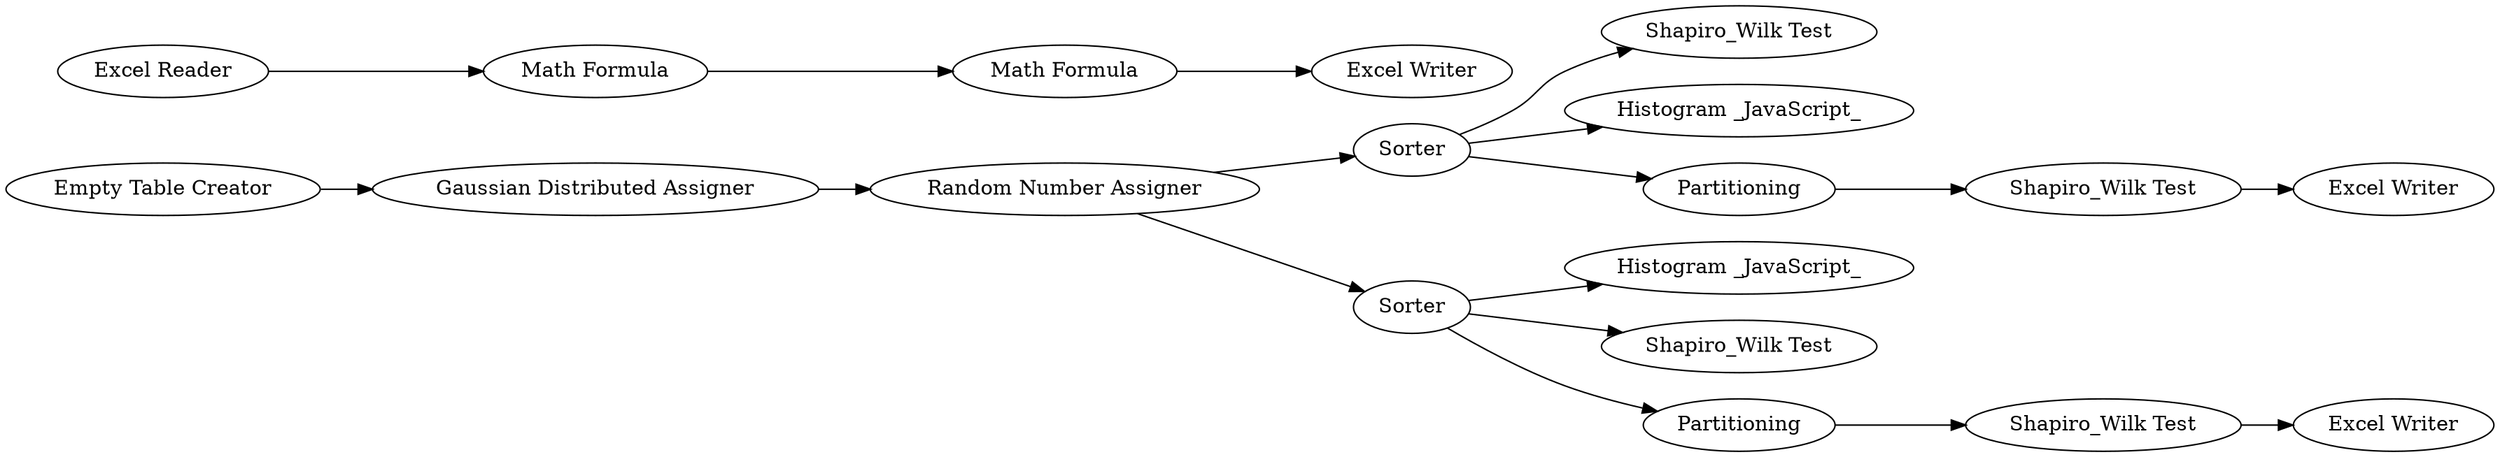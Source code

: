 digraph {
	"-4454712119460672372_15" [label="Shapiro_Wilk Test"]
	"-4454712119460672372_19" [label=Sorter]
	"-4454712119460672372_5" [label="Empty Table Creator"]
	"-4454712119460672372_1" [label="Excel Reader"]
	"-4454712119460672372_9" [label=Sorter]
	"-4454712119460672372_8" [label="Random Number Assigner"]
	"-4454712119460672372_2" [label="Math Formula"]
	"-4454712119460672372_6" [label="Gaussian Distributed Assigner"]
	"-4454712119460672372_13" [label="Histogram _JavaScript_"]
	"-4454712119460672372_7" [label="Histogram _JavaScript_"]
	"-4454712119460672372_20" [label="Excel Writer"]
	"-4454712119460672372_12" [label="Shapiro_Wilk Test"]
	"-4454712119460672372_21" [label="Excel Writer"]
	"-4454712119460672372_16" [label="Shapiro_Wilk Test"]
	"-4454712119460672372_10" [label="Shapiro_Wilk Test"]
	"-4454712119460672372_4" [label="Math Formula"]
	"-4454712119460672372_11" [label=Partitioning]
	"-4454712119460672372_3" [label="Excel Writer"]
	"-4454712119460672372_14" [label=Partitioning]
	"-4454712119460672372_14" -> "-4454712119460672372_16"
	"-4454712119460672372_4" -> "-4454712119460672372_3"
	"-4454712119460672372_19" -> "-4454712119460672372_7"
	"-4454712119460672372_2" -> "-4454712119460672372_4"
	"-4454712119460672372_8" -> "-4454712119460672372_9"
	"-4454712119460672372_9" -> "-4454712119460672372_14"
	"-4454712119460672372_8" -> "-4454712119460672372_19"
	"-4454712119460672372_5" -> "-4454712119460672372_6"
	"-4454712119460672372_19" -> "-4454712119460672372_15"
	"-4454712119460672372_9" -> "-4454712119460672372_10"
	"-4454712119460672372_11" -> "-4454712119460672372_12"
	"-4454712119460672372_12" -> "-4454712119460672372_21"
	"-4454712119460672372_19" -> "-4454712119460672372_11"
	"-4454712119460672372_16" -> "-4454712119460672372_20"
	"-4454712119460672372_6" -> "-4454712119460672372_8"
	"-4454712119460672372_9" -> "-4454712119460672372_13"
	"-4454712119460672372_1" -> "-4454712119460672372_2"
	rankdir=LR
}
